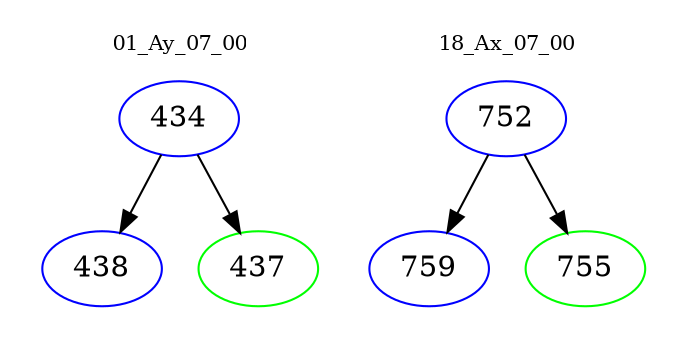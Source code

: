 digraph{
subgraph cluster_0 {
color = white
label = "01_Ay_07_00";
fontsize=10;
T0_434 [label="434", color="blue"]
T0_434 -> T0_438 [color="black"]
T0_438 [label="438", color="blue"]
T0_434 -> T0_437 [color="black"]
T0_437 [label="437", color="green"]
}
subgraph cluster_1 {
color = white
label = "18_Ax_07_00";
fontsize=10;
T1_752 [label="752", color="blue"]
T1_752 -> T1_759 [color="black"]
T1_759 [label="759", color="blue"]
T1_752 -> T1_755 [color="black"]
T1_755 [label="755", color="green"]
}
}
